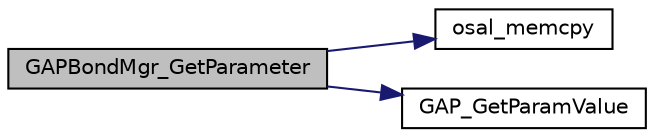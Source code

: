 digraph "GAPBondMgr_GetParameter"
{
  edge [fontname="Helvetica",fontsize="10",labelfontname="Helvetica",labelfontsize="10"];
  node [fontname="Helvetica",fontsize="10",shape=record];
  rankdir="LR";
  Node1 [label="GAPBondMgr_GetParameter",height=0.2,width=0.4,color="black", fillcolor="grey75", style="filled" fontcolor="black"];
  Node1 -> Node2 [color="midnightblue",fontsize="10",style="solid",fontname="Helvetica"];
  Node2 [label="osal_memcpy",height=0.2,width=0.4,color="black", fillcolor="white", style="filled",URL="$_o_s_a_l_8c.html#ab944e6de468a807639e215e24ed0ddbc"];
  Node1 -> Node3 [color="midnightblue",fontsize="10",style="solid",fontname="Helvetica"];
  Node3 [label="GAP_GetParamValue",height=0.2,width=0.4,color="black", fillcolor="white", style="filled",URL="$group___g_a_p___a_p_i.html#ga357fe8676645fcc9b09b1d1317a6f193",tooltip="Get a GAP Parameter value. "];
}
